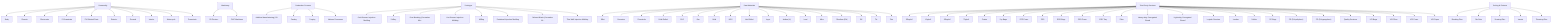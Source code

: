 graph TD
    1["Commodity"]
    103520["Machinery"]
    103532["Production Process"]
    103628["Prototype"]
    103644["Raw Materials"]
    103678["Third Party Services "]
    103728["Tooling & Fixtures"]
    103679["35kg/m2"]
    103678 --> 103679
    103521["3D Printers"]
    103520 --> 103521
    103681["40g/m2"]
    103678 --> 103681
    103683["65kg/m2"]
    103678 --> 103683
    103685["70g/m2"]
    103678 --> 103685
    103533["Additive Manufacturing (3D ..."]
    103532 --> 103533
    103645["Billet"]
    103644 --> 103645
    103729["Blanking Dies"]
    103728 --> 103729
    2["Body"]
    1 --> 2
    103581["Casting"]
    103532 --> 103581
    103647["Ceramics"]
    103644 --> 103647
    3["Chassis"]
    1 --> 3
    103649["Chemicals"]
    103644 --> 103649
    103527["CNC Machines"]
    103520 --> 103527
    103651["Cold-Rolled"]
    103644 --> 103651
    103629["Cold Runner Injection Molding"]
    103628 --> 103629
    103687["Crates"]
    103678 --> 103687
    103731["Die Sets"]
    103728 --> 103731
    103733["Drawing Dies"]
    103728 --> 103733
    103631["Drilling"]
    103628 --> 103631
    103689["Dry Bags"]
    103678 --> 103689
    4["Electronics"]
    1 --> 4
    103653["ELO"]
    103644 --> 103653
    5["E-Powertrain"]
    1 --> 5
    103691["EPP Foam"]
    103678 --> 103691
    103693["ESD"]
    103678 --> 103693
    103695["ESD Bags"]
    103678 --> 103695
    103697["ESD Foam"]
    103678 --> 103697
    103699["ESD Tray"]
    103678 --> 103699
    101160["EV Related Parts"]
    1 --> 101160
    6["Exterior"]
    1 --> 6
    103701["Films"]
    103678 --> 103701
    103633["Fine Blanking (Formative Ma..."]
    103628 --> 103633
    103599["Forging"]
    103532 --> 103599
    103655["Gas"]
    103644 --> 103655
    7["General"]
    1 --> 7
    103657["Gold"]
    103644 --> 103657
    103659["HDG"]
    103644 --> 103659
    103703["Heavy-duty Corrugated Board"]
    103678 --> 103703
    103661["Hot-Rolled"]
    103644 --> 103661
    103635["Hot Runner Injection Molding"]
    103628 --> 103635
    103663["Ingot"]
    103644 --> 103663
    103735["Inserts"]
    103728 --> 103735
    8["Interior"]
    1 --> 8
    103665["Iridium (Ir)"]
    103644 --> 103665
    103667["Lead"]
    103644 --> 103667
    103705["Light-duty Corrugated Board"]
    103678 --> 103705
    103707["Logistic Services"]
    103678 --> 103707
    103709["Lumber"]
    103678 --> 103709
    103669["Mica"]
    103644 --> 103669
    103637["Milling"]
    103628 --> 103637
    95578["Motorcycle"]
    1 --> 95578
    103711["Pallets"]
    103678 --> 103711
    103715["PE Bags"]
    103678 --> 103715
    103713["PE (Polyethylene)"]
    103678 --> 103713
    9["Powertrain"]
    1 --> 9
    103717["PP (Polypropylene)"]
    103678 --> 103717
    103719["Quality Services"]
    103678 --> 103719
    103671["Rhodium (Rh)"]
    103644 --> 103671
    103639["Rotational Injection Molding"]
    103628 --> 103639
    103673["Sill"]
    103644 --> 103673
    103641["Tailored Blank (Formative M..."]
    103628 --> 103641
    103643["Thin-Wall Injection Molding"]
    103628 --> 103643
    103675["Tin"]
    103644 --> 103675
    103737["Trimming Dies"]
    103728 --> 103737
    103608["Various Processes"]
    103532 --> 103608
    103721["VCI Bags"]
    103678 --> 103721
    103723["VCI Films"]
    103678 --> 103723
    103725["VCI Foam"]
    103678 --> 103725
    103727["VCI Paper"]
    103678 --> 103727
    103677["Zinc"]
    103644 --> 103677